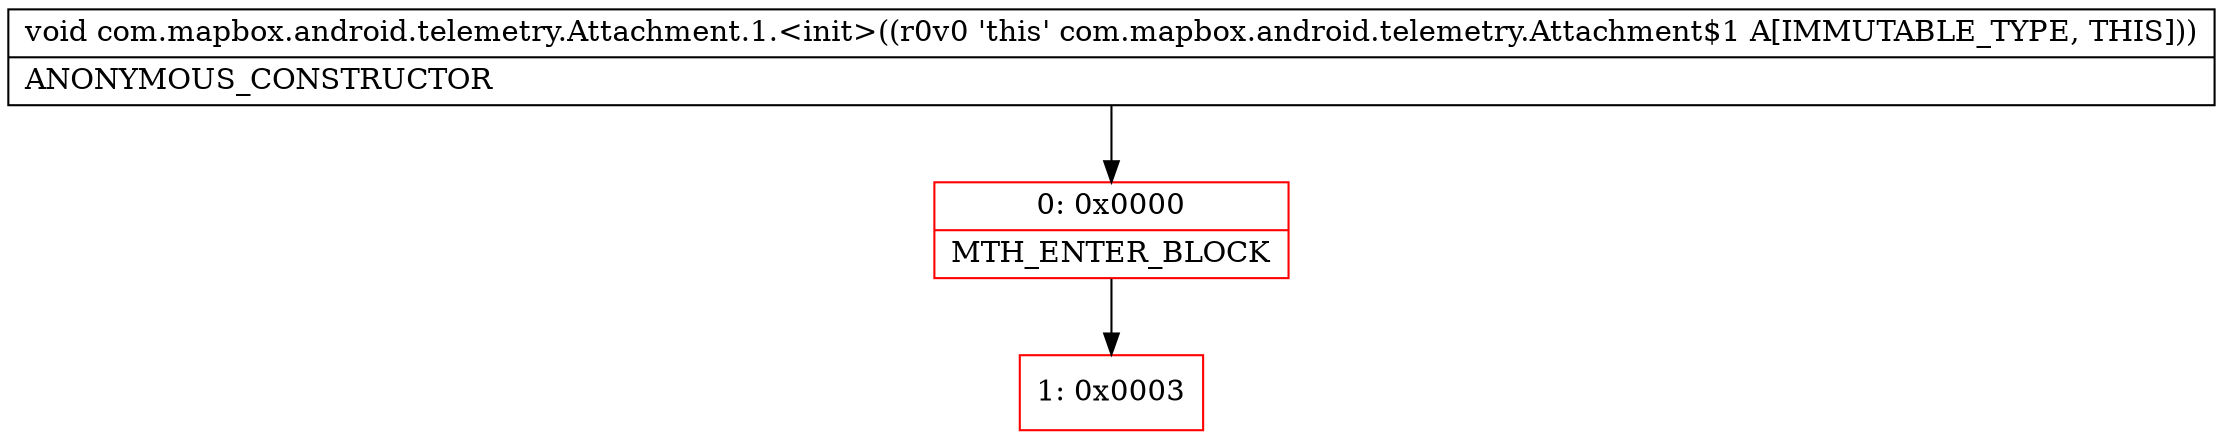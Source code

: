 digraph "CFG forcom.mapbox.android.telemetry.Attachment.1.\<init\>()V" {
subgraph cluster_Region_1346778149 {
label = "R(0)";
node [shape=record,color=blue];
}
Node_0 [shape=record,color=red,label="{0\:\ 0x0000|MTH_ENTER_BLOCK\l}"];
Node_1 [shape=record,color=red,label="{1\:\ 0x0003}"];
MethodNode[shape=record,label="{void com.mapbox.android.telemetry.Attachment.1.\<init\>((r0v0 'this' com.mapbox.android.telemetry.Attachment$1 A[IMMUTABLE_TYPE, THIS]))  | ANONYMOUS_CONSTRUCTOR\l}"];
MethodNode -> Node_0;
Node_0 -> Node_1;
}

